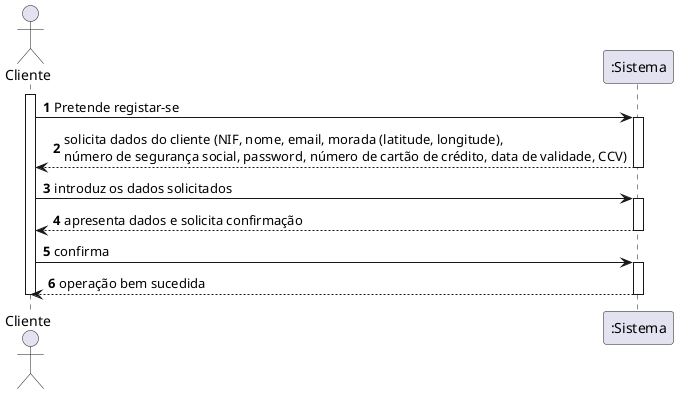 @startuml
autonumber
actor "Cliente" as CL

activate CL
CL -> ":Sistema" : Pretende registar-se
activate ":Sistema"
":Sistema" --> CL : solicita dados do cliente (NIF, nome, email, morada (latitude, longitude), \nnúmero de segurança social, password, número de cartão de crédito, data de validade, CCV)
deactivate ":Sistema"

CL -> ":Sistema" : introduz os dados solicitados
activate ":Sistema"
":Sistema" --> CL : apresenta dados e solicita confirmação
deactivate ":Sistema"

CL -> ":Sistema" : confirma
activate ":Sistema"
":Sistema" --> CL : operação bem sucedida
deactivate ":Sistema"

deactivate CL
@enduml